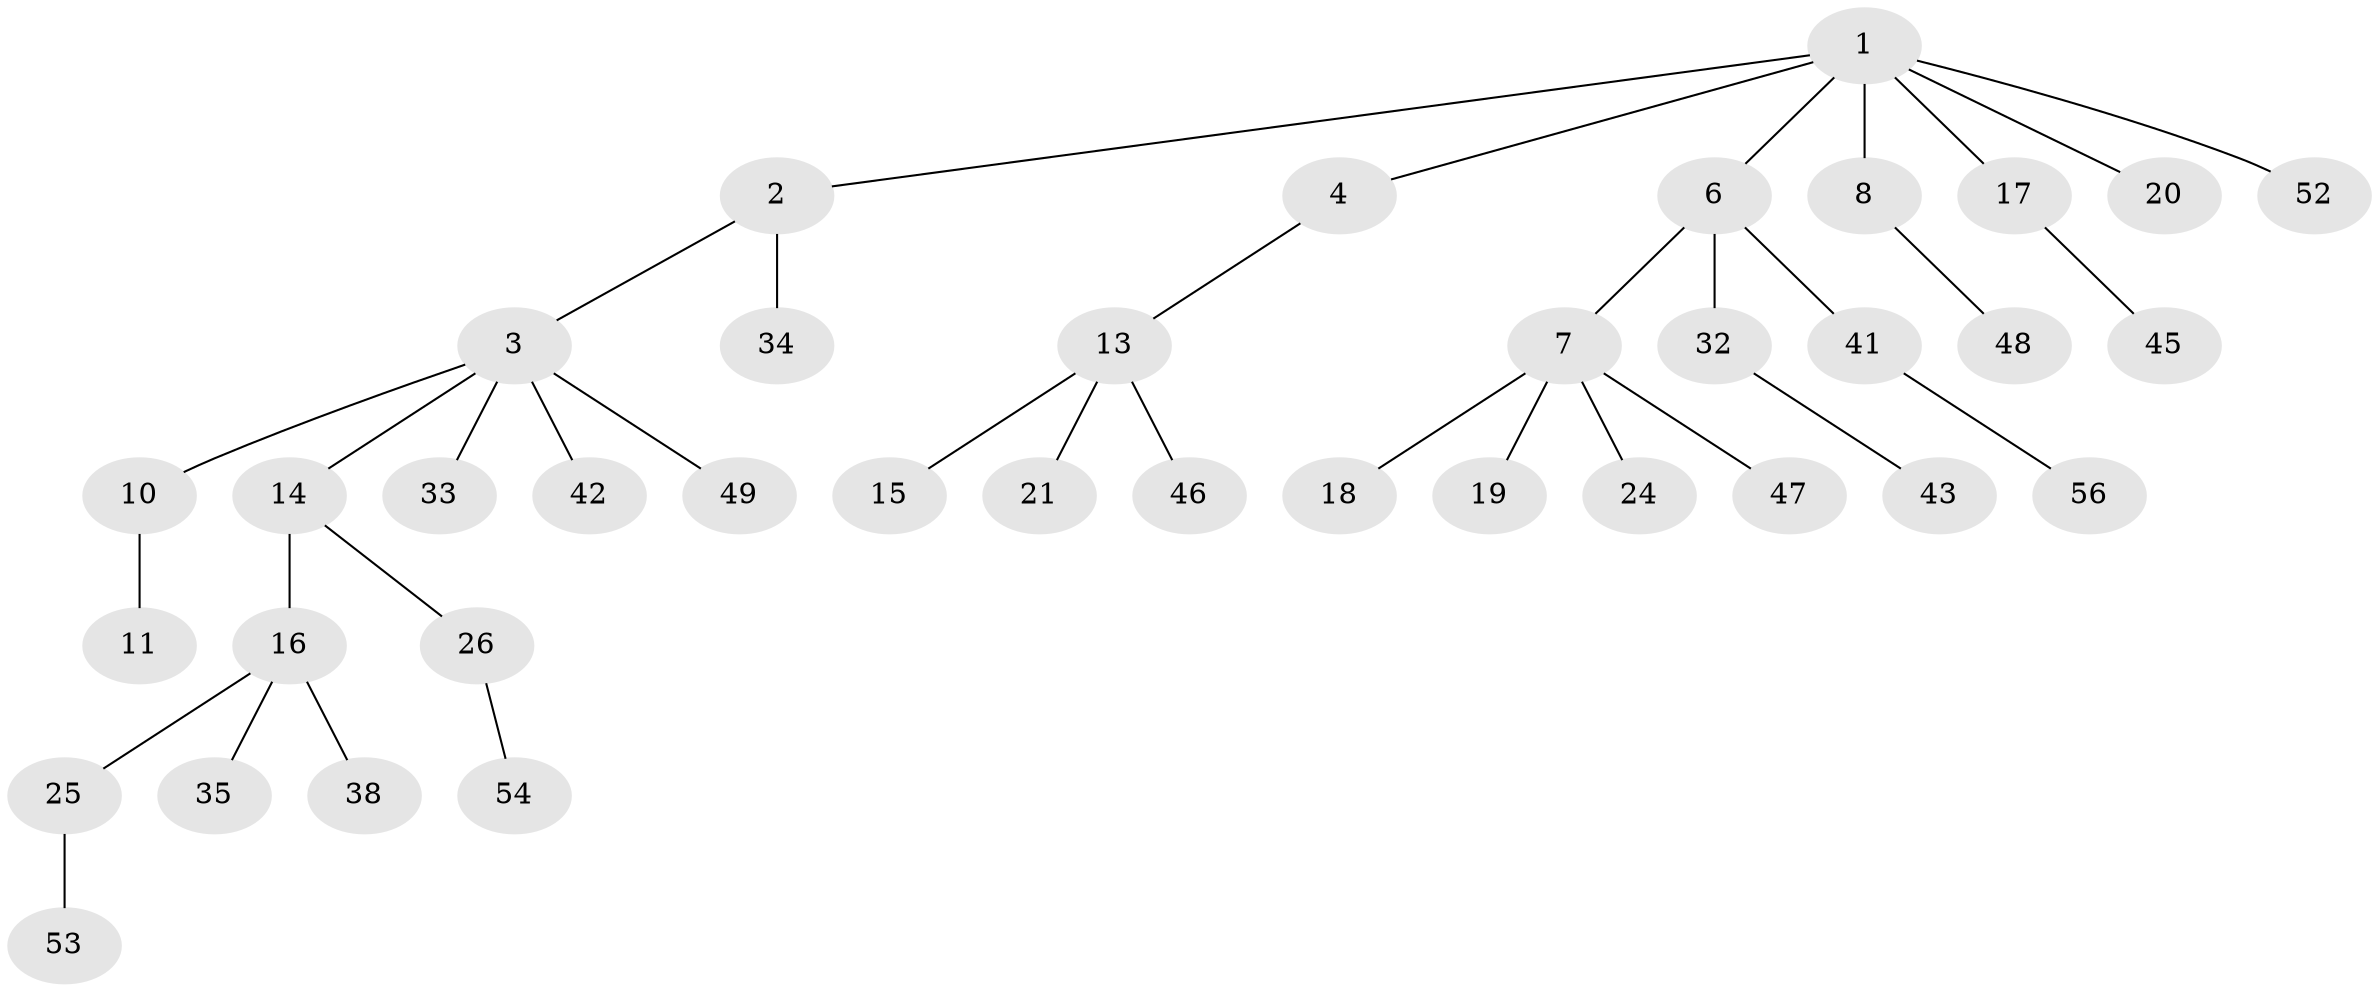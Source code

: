 // Generated by graph-tools (version 1.1) at 2025/52/02/27/25 19:52:10]
// undirected, 38 vertices, 37 edges
graph export_dot {
graph [start="1"]
  node [color=gray90,style=filled];
  1 [super="+5"];
  2 [super="+29"];
  3 [super="+37"];
  4;
  6 [super="+9"];
  7 [super="+30"];
  8 [super="+22"];
  10 [super="+12"];
  11 [super="+27"];
  13 [super="+40"];
  14 [super="+51"];
  15;
  16 [super="+23"];
  17 [super="+31"];
  18;
  19 [super="+44"];
  20;
  21;
  24;
  25 [super="+28"];
  26 [super="+36"];
  32;
  33;
  34 [super="+57"];
  35 [super="+39"];
  38;
  41;
  42;
  43;
  45 [super="+50"];
  46 [super="+55"];
  47;
  48;
  49;
  52;
  53;
  54;
  56;
  1 -- 2;
  1 -- 4;
  1 -- 8;
  1 -- 17;
  1 -- 20;
  1 -- 52;
  1 -- 6;
  2 -- 3;
  2 -- 34;
  3 -- 10;
  3 -- 14;
  3 -- 33;
  3 -- 42;
  3 -- 49;
  4 -- 13;
  6 -- 7;
  6 -- 32;
  6 -- 41;
  7 -- 18;
  7 -- 19;
  7 -- 24;
  7 -- 47;
  8 -- 48;
  10 -- 11;
  13 -- 15;
  13 -- 21;
  13 -- 46;
  14 -- 16;
  14 -- 26;
  16 -- 25;
  16 -- 35;
  16 -- 38;
  17 -- 45;
  25 -- 53;
  26 -- 54;
  32 -- 43;
  41 -- 56;
}
